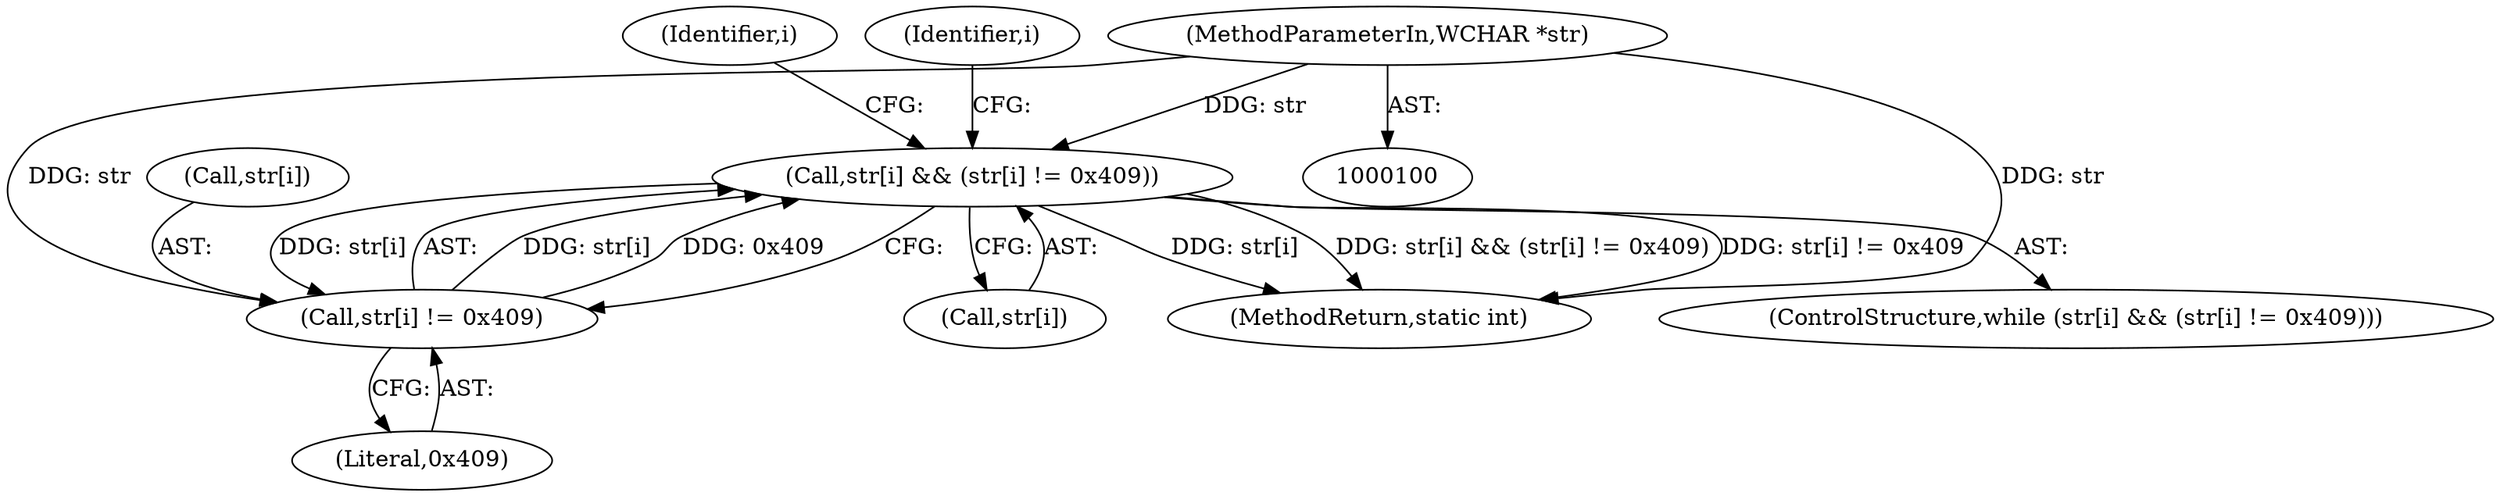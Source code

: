 digraph "1_Chrome_ac149a8d4371c0e01e0934fdd57b09e86f96b5b9_8@array" {
"1000108" [label="(Call,str[i] && (str[i] != 0x409))"];
"1000112" [label="(Call,str[i] != 0x409)"];
"1000108" [label="(Call,str[i] && (str[i] != 0x409))"];
"1000101" [label="(MethodParameterIn,WCHAR *str)"];
"1000101" [label="(MethodParameterIn,WCHAR *str)"];
"1000112" [label="(Call,str[i] != 0x409)"];
"1000122" [label="(MethodReturn,static int)"];
"1000108" [label="(Call,str[i] && (str[i] != 0x409))"];
"1000107" [label="(ControlStructure,while (str[i] && (str[i] != 0x409)))"];
"1000116" [label="(Literal,0x409)"];
"1000113" [label="(Call,str[i])"];
"1000121" [label="(Identifier,i)"];
"1000119" [label="(Identifier,i)"];
"1000109" [label="(Call,str[i])"];
"1000108" -> "1000107"  [label="AST: "];
"1000108" -> "1000109"  [label="CFG: "];
"1000108" -> "1000112"  [label="CFG: "];
"1000109" -> "1000108"  [label="AST: "];
"1000112" -> "1000108"  [label="AST: "];
"1000119" -> "1000108"  [label="CFG: "];
"1000121" -> "1000108"  [label="CFG: "];
"1000108" -> "1000122"  [label="DDG: str[i] && (str[i] != 0x409)"];
"1000108" -> "1000122"  [label="DDG: str[i] != 0x409"];
"1000108" -> "1000122"  [label="DDG: str[i]"];
"1000112" -> "1000108"  [label="DDG: str[i]"];
"1000112" -> "1000108"  [label="DDG: 0x409"];
"1000101" -> "1000108"  [label="DDG: str"];
"1000108" -> "1000112"  [label="DDG: str[i]"];
"1000112" -> "1000116"  [label="CFG: "];
"1000113" -> "1000112"  [label="AST: "];
"1000116" -> "1000112"  [label="AST: "];
"1000101" -> "1000112"  [label="DDG: str"];
"1000101" -> "1000100"  [label="AST: "];
"1000101" -> "1000122"  [label="DDG: str"];
}
